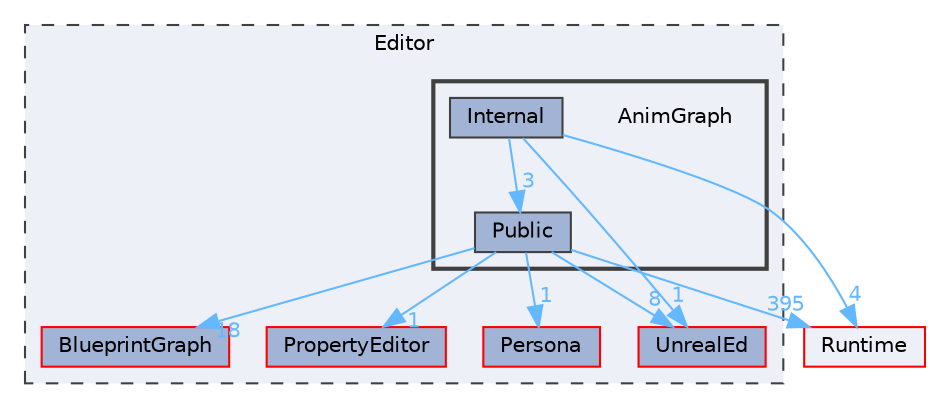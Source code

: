 digraph "AnimGraph"
{
 // INTERACTIVE_SVG=YES
 // LATEX_PDF_SIZE
  bgcolor="transparent";
  edge [fontname=Helvetica,fontsize=10,labelfontname=Helvetica,labelfontsize=10];
  node [fontname=Helvetica,fontsize=10,shape=box,height=0.2,width=0.4];
  compound=true
  subgraph clusterdir_b26507eead720464ba2ac6bbc6dcec5f {
    graph [ bgcolor="#edf0f7", pencolor="grey25", label="Editor", fontname=Helvetica,fontsize=10 style="filled,dashed", URL="dir_b26507eead720464ba2ac6bbc6dcec5f.html",tooltip=""]
  dir_d6dfe71a46de762e5d5df277eaa495c7 [label="UnrealEd", fillcolor="#a2b4d6", color="red", style="filled", URL="dir_d6dfe71a46de762e5d5df277eaa495c7.html",tooltip=""];
  dir_6f9ff4717e5c801c32ad76358bc5c18a [label="BlueprintGraph", fillcolor="#a2b4d6", color="red", style="filled", URL="dir_6f9ff4717e5c801c32ad76358bc5c18a.html",tooltip=""];
  dir_d1fe7a7be36f79b0b0b08c66e8a279df [label="PropertyEditor", fillcolor="#a2b4d6", color="red", style="filled", URL="dir_d1fe7a7be36f79b0b0b08c66e8a279df.html",tooltip=""];
  dir_c088c020649bc713b7d9f0290c880970 [label="Persona", fillcolor="#a2b4d6", color="red", style="filled", URL="dir_c088c020649bc713b7d9f0290c880970.html",tooltip=""];
  subgraph clusterdir_0085d732ff044931a27b53ce67ed2ac2 {
    graph [ bgcolor="#edf0f7", pencolor="grey25", label="", fontname=Helvetica,fontsize=10 style="filled,bold", URL="dir_0085d732ff044931a27b53ce67ed2ac2.html",tooltip=""]
    dir_0085d732ff044931a27b53ce67ed2ac2 [shape=plaintext, label="AnimGraph"];
  dir_9f10d5e77e9fb61c101b7382fa08d921 [label="Internal", fillcolor="#a2b4d6", color="grey25", style="filled", URL="dir_9f10d5e77e9fb61c101b7382fa08d921.html",tooltip=""];
  dir_580fb14a777f0c4c39cc95cd2860e22f [label="Public", fillcolor="#a2b4d6", color="grey25", style="filled", URL="dir_580fb14a777f0c4c39cc95cd2860e22f.html",tooltip=""];
  }
  }
  dir_7536b172fbd480bfd146a1b1acd6856b [label="Runtime", fillcolor="#edf0f7", color="red", style="filled", URL="dir_7536b172fbd480bfd146a1b1acd6856b.html",tooltip=""];
  dir_9f10d5e77e9fb61c101b7382fa08d921->dir_580fb14a777f0c4c39cc95cd2860e22f [headlabel="3", labeldistance=1.5 headhref="dir_000518_000918.html" href="dir_000518_000918.html" color="steelblue1" fontcolor="steelblue1"];
  dir_9f10d5e77e9fb61c101b7382fa08d921->dir_7536b172fbd480bfd146a1b1acd6856b [headlabel="4", labeldistance=1.5 headhref="dir_000518_000984.html" href="dir_000518_000984.html" color="steelblue1" fontcolor="steelblue1"];
  dir_9f10d5e77e9fb61c101b7382fa08d921->dir_d6dfe71a46de762e5d5df277eaa495c7 [headlabel="1", labeldistance=1.5 headhref="dir_000518_001226.html" href="dir_000518_001226.html" color="steelblue1" fontcolor="steelblue1"];
  dir_580fb14a777f0c4c39cc95cd2860e22f->dir_6f9ff4717e5c801c32ad76358bc5c18a [headlabel="18", labeldistance=1.5 headhref="dir_000918_000103.html" href="dir_000918_000103.html" color="steelblue1" fontcolor="steelblue1"];
  dir_580fb14a777f0c4c39cc95cd2860e22f->dir_7536b172fbd480bfd146a1b1acd6856b [headlabel="395", labeldistance=1.5 headhref="dir_000918_000984.html" href="dir_000918_000984.html" color="steelblue1" fontcolor="steelblue1"];
  dir_580fb14a777f0c4c39cc95cd2860e22f->dir_c088c020649bc713b7d9f0290c880970 [headlabel="1", labeldistance=1.5 headhref="dir_000918_000730.html" href="dir_000918_000730.html" color="steelblue1" fontcolor="steelblue1"];
  dir_580fb14a777f0c4c39cc95cd2860e22f->dir_d1fe7a7be36f79b0b0b08c66e8a279df [headlabel="1", labeldistance=1.5 headhref="dir_000918_000781.html" href="dir_000918_000781.html" color="steelblue1" fontcolor="steelblue1"];
  dir_580fb14a777f0c4c39cc95cd2860e22f->dir_d6dfe71a46de762e5d5df277eaa495c7 [headlabel="8", labeldistance=1.5 headhref="dir_000918_001226.html" href="dir_000918_001226.html" color="steelblue1" fontcolor="steelblue1"];
}
